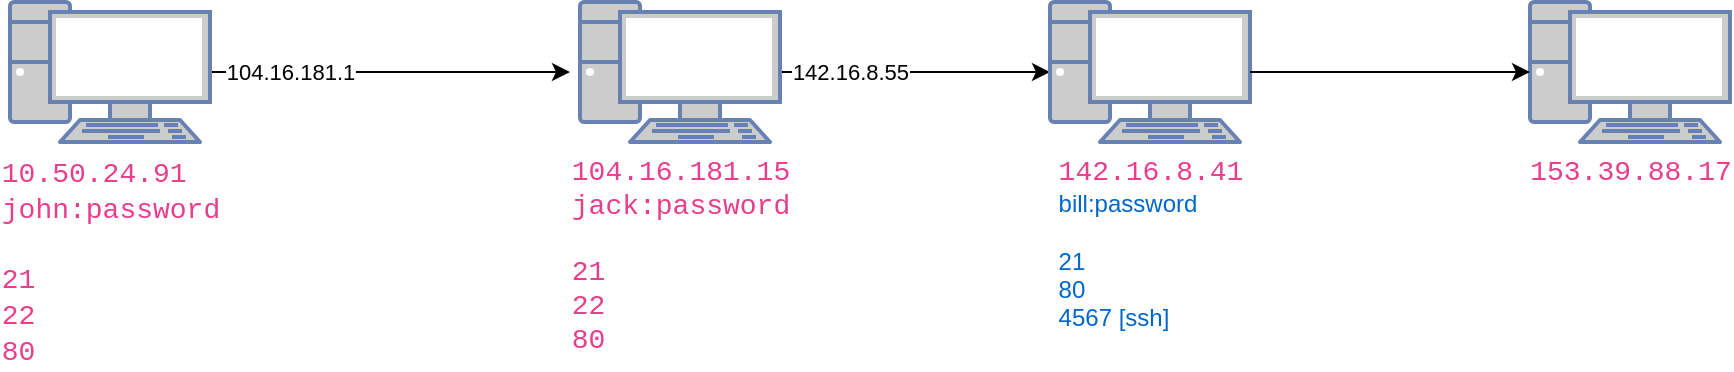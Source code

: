 <mxfile version="24.5.4" type="github">
  <diagram name="Page-1" id="op7CRg6vSJkKEvIyybcC">
    <mxGraphModel dx="1434" dy="778" grid="1" gridSize="10" guides="1" tooltips="1" connect="1" arrows="1" fold="1" page="1" pageScale="1" pageWidth="850" pageHeight="1100" math="0" shadow="0">
      <root>
        <mxCell id="0" />
        <mxCell id="1" parent="0" />
        <mxCell id="OLOKZQjYokIlt6hAST-W-2" style="edgeStyle=orthogonalEdgeStyle;rounded=0;orthogonalLoop=1;jettySize=auto;html=1;exitX=1;exitY=0.5;exitDx=0;exitDy=0;exitPerimeter=0;" edge="1" parent="1" source="OLOKZQjYokIlt6hAST-W-1">
          <mxGeometry relative="1" as="geometry">
            <mxPoint x="320" y="145" as="targetPoint" />
          </mxGeometry>
        </mxCell>
        <mxCell id="OLOKZQjYokIlt6hAST-W-3" value="104.16.181.1" style="edgeLabel;html=1;align=center;verticalAlign=middle;resizable=0;points=[];" vertex="1" connectable="0" parent="OLOKZQjYokIlt6hAST-W-2">
          <mxGeometry x="-0.701" y="4" relative="1" as="geometry">
            <mxPoint x="13" y="4" as="offset" />
          </mxGeometry>
        </mxCell>
        <mxCell id="OLOKZQjYokIlt6hAST-W-1" value="&lt;div style=&quot;text-align: start;&quot;&gt;&lt;span style=&quot;background-color: initial; font-size: 14px; text-wrap: wrap;&quot;&gt;&lt;font face=&quot;SFMono-Regular, Menlo, Monaco, Consolas, Liberation Mono, Courier New, monospace&quot; color=&quot;#e83e8c&quot;&gt;10.50.24.91&lt;/font&gt;&lt;/span&gt;&lt;/div&gt;&lt;div style=&quot;text-align: start;&quot;&gt;&lt;span style=&quot;background-color: initial; font-size: 14px; text-wrap: wrap;&quot;&gt;&lt;font face=&quot;SFMono-Regular, Menlo, Monaco, Consolas, Liberation Mono, Courier New, monospace&quot; color=&quot;#e83e8c&quot;&gt;john:password&lt;/font&gt;&lt;/span&gt;&lt;/div&gt;&lt;div style=&quot;text-align: start;&quot;&gt;&lt;span style=&quot;background-color: initial; font-size: 14px; text-wrap: wrap;&quot;&gt;&lt;font face=&quot;SFMono-Regular, Menlo, Monaco, Consolas, Liberation Mono, Courier New, monospace&quot; color=&quot;#e83e8c&quot;&gt;&lt;br&gt;&lt;/font&gt;&lt;/span&gt;&lt;/div&gt;&lt;div style=&quot;text-align: start;&quot;&gt;&lt;span style=&quot;background-color: initial; font-size: 14px; text-wrap: wrap;&quot;&gt;&lt;font face=&quot;SFMono-Regular, Menlo, Monaco, Consolas, Liberation Mono, Courier New, monospace&quot; color=&quot;#e83e8c&quot;&gt;21&lt;/font&gt;&lt;/span&gt;&lt;/div&gt;&lt;div style=&quot;text-align: start;&quot;&gt;&lt;span style=&quot;background-color: initial; font-size: 14px; text-wrap: wrap;&quot;&gt;&lt;font face=&quot;SFMono-Regular, Menlo, Monaco, Consolas, Liberation Mono, Courier New, monospace&quot; color=&quot;#e83e8c&quot;&gt;22&lt;/font&gt;&lt;/span&gt;&lt;/div&gt;&lt;div style=&quot;text-align: start;&quot;&gt;&lt;span style=&quot;background-color: initial; font-size: 14px; text-wrap: wrap;&quot;&gt;&lt;font face=&quot;SFMono-Regular, Menlo, Monaco, Consolas, Liberation Mono, Courier New, monospace&quot; color=&quot;#e83e8c&quot;&gt;80&lt;/font&gt;&lt;/span&gt;&lt;/div&gt;" style="fontColor=#0066CC;verticalAlign=top;verticalLabelPosition=bottom;labelPosition=center;align=center;html=1;outlineConnect=0;fillColor=#CCCCCC;strokeColor=#6881B3;gradientColor=none;gradientDirection=north;strokeWidth=2;shape=mxgraph.networks.pc;" vertex="1" parent="1">
          <mxGeometry x="40" y="110" width="100" height="70" as="geometry" />
        </mxCell>
        <mxCell id="OLOKZQjYokIlt6hAST-W-5" style="edgeStyle=orthogonalEdgeStyle;rounded=0;orthogonalLoop=1;jettySize=auto;html=1;exitX=1;exitY=0.5;exitDx=0;exitDy=0;exitPerimeter=0;" edge="1" parent="1" source="OLOKZQjYokIlt6hAST-W-4">
          <mxGeometry relative="1" as="geometry">
            <mxPoint x="560" y="145" as="targetPoint" />
          </mxGeometry>
        </mxCell>
        <mxCell id="OLOKZQjYokIlt6hAST-W-6" value="142.16.8.55" style="edgeLabel;html=1;align=center;verticalAlign=middle;resizable=0;points=[];" vertex="1" connectable="0" parent="OLOKZQjYokIlt6hAST-W-5">
          <mxGeometry x="-0.808" y="-1" relative="1" as="geometry">
            <mxPoint x="22" y="-1" as="offset" />
          </mxGeometry>
        </mxCell>
        <mxCell id="OLOKZQjYokIlt6hAST-W-4" value="&lt;div style=&quot;text-align: start;&quot;&gt;&lt;font face=&quot;SFMono-Regular, Menlo, Monaco, Consolas, Liberation Mono, Courier New, monospace&quot; color=&quot;#e83e8c&quot;&gt;&lt;span style=&quot;font-size: 14px; text-wrap: wrap;&quot;&gt;104.16.181.15&lt;/span&gt;&lt;/font&gt;&lt;br&gt;&lt;/div&gt;&lt;div style=&quot;text-align: start;&quot;&gt;&lt;font face=&quot;SFMono-Regular, Menlo, Monaco, Consolas, Liberation Mono, Courier New, monospace&quot; color=&quot;#e83e8c&quot;&gt;&lt;span style=&quot;font-size: 14px; text-wrap: wrap;&quot;&gt;jack:password&lt;/span&gt;&lt;/font&gt;&lt;/div&gt;&lt;div style=&quot;text-align: start;&quot;&gt;&lt;font face=&quot;SFMono-Regular, Menlo, Monaco, Consolas, Liberation Mono, Courier New, monospace&quot; color=&quot;#e83e8c&quot;&gt;&lt;span style=&quot;font-size: 14px; text-wrap: wrap;&quot;&gt;&lt;br&gt;&lt;/span&gt;&lt;/font&gt;&lt;/div&gt;&lt;div style=&quot;text-align: start;&quot;&gt;&lt;font face=&quot;SFMono-Regular, Menlo, Monaco, Consolas, Liberation Mono, Courier New, monospace&quot; color=&quot;#e83e8c&quot;&gt;&lt;span style=&quot;font-size: 14px; text-wrap: wrap;&quot;&gt;21&lt;/span&gt;&lt;/font&gt;&lt;/div&gt;&lt;div style=&quot;text-align: start;&quot;&gt;&lt;font face=&quot;SFMono-Regular, Menlo, Monaco, Consolas, Liberation Mono, Courier New, monospace&quot; color=&quot;#e83e8c&quot;&gt;&lt;span style=&quot;font-size: 14px; text-wrap: wrap;&quot;&gt;22&lt;/span&gt;&lt;/font&gt;&lt;/div&gt;&lt;div style=&quot;text-align: start;&quot;&gt;&lt;font face=&quot;SFMono-Regular, Menlo, Monaco, Consolas, Liberation Mono, Courier New, monospace&quot; color=&quot;#e83e8c&quot;&gt;&lt;span style=&quot;font-size: 14px; text-wrap: wrap;&quot;&gt;80&lt;/span&gt;&lt;/font&gt;&lt;/div&gt;" style="fontColor=#0066CC;verticalAlign=top;verticalLabelPosition=bottom;labelPosition=center;align=center;html=1;outlineConnect=0;fillColor=#CCCCCC;strokeColor=#6881B3;gradientColor=none;gradientDirection=north;strokeWidth=2;shape=mxgraph.networks.pc;" vertex="1" parent="1">
          <mxGeometry x="325" y="110" width="100" height="70" as="geometry" />
        </mxCell>
        <mxCell id="OLOKZQjYokIlt6hAST-W-7" value="&lt;div style=&quot;text-align: start;&quot;&gt;&lt;font face=&quot;SFMono-Regular, Menlo, Monaco, Consolas, Liberation Mono, Courier New, monospace&quot; color=&quot;#e83e8c&quot;&gt;&lt;span style=&quot;font-size: 14px; text-wrap: wrap;&quot;&gt;142.16.8.41&lt;/span&gt;&lt;/font&gt;&lt;/div&gt;&lt;div style=&quot;text-align: start;&quot;&gt;bill:password&lt;/div&gt;&lt;div style=&quot;text-align: start;&quot;&gt;&lt;br&gt;&lt;/div&gt;&lt;div style=&quot;text-align: start;&quot;&gt;21&lt;/div&gt;&lt;div style=&quot;text-align: start;&quot;&gt;80&lt;/div&gt;&lt;div style=&quot;text-align: start;&quot;&gt;4567 [ssh]&lt;/div&gt;" style="fontColor=#0066CC;verticalAlign=top;verticalLabelPosition=bottom;labelPosition=center;align=center;html=1;outlineConnect=0;fillColor=#CCCCCC;strokeColor=#6881B3;gradientColor=none;gradientDirection=north;strokeWidth=2;shape=mxgraph.networks.pc;" vertex="1" parent="1">
          <mxGeometry x="560" y="110" width="100" height="70" as="geometry" />
        </mxCell>
        <mxCell id="OLOKZQjYokIlt6hAST-W-8" value="&lt;div style=&quot;text-align: start;&quot;&gt;&lt;font face=&quot;SFMono-Regular, Menlo, Monaco, Consolas, Liberation Mono, Courier New, monospace&quot; color=&quot;#e83e8c&quot;&gt;&lt;span style=&quot;font-size: 14px; text-wrap: wrap;&quot;&gt;153.39.88.17&lt;/span&gt;&lt;/font&gt;&lt;/div&gt;" style="fontColor=#0066CC;verticalAlign=top;verticalLabelPosition=bottom;labelPosition=center;align=center;html=1;outlineConnect=0;fillColor=#CCCCCC;strokeColor=#6881B3;gradientColor=none;gradientDirection=north;strokeWidth=2;shape=mxgraph.networks.pc;" vertex="1" parent="1">
          <mxGeometry x="800" y="110" width="100" height="70" as="geometry" />
        </mxCell>
        <mxCell id="OLOKZQjYokIlt6hAST-W-9" style="edgeStyle=orthogonalEdgeStyle;rounded=0;orthogonalLoop=1;jettySize=auto;html=1;exitX=1;exitY=0.5;exitDx=0;exitDy=0;exitPerimeter=0;entryX=0;entryY=0.5;entryDx=0;entryDy=0;entryPerimeter=0;" edge="1" parent="1" source="OLOKZQjYokIlt6hAST-W-7" target="OLOKZQjYokIlt6hAST-W-8">
          <mxGeometry relative="1" as="geometry" />
        </mxCell>
      </root>
    </mxGraphModel>
  </diagram>
</mxfile>
